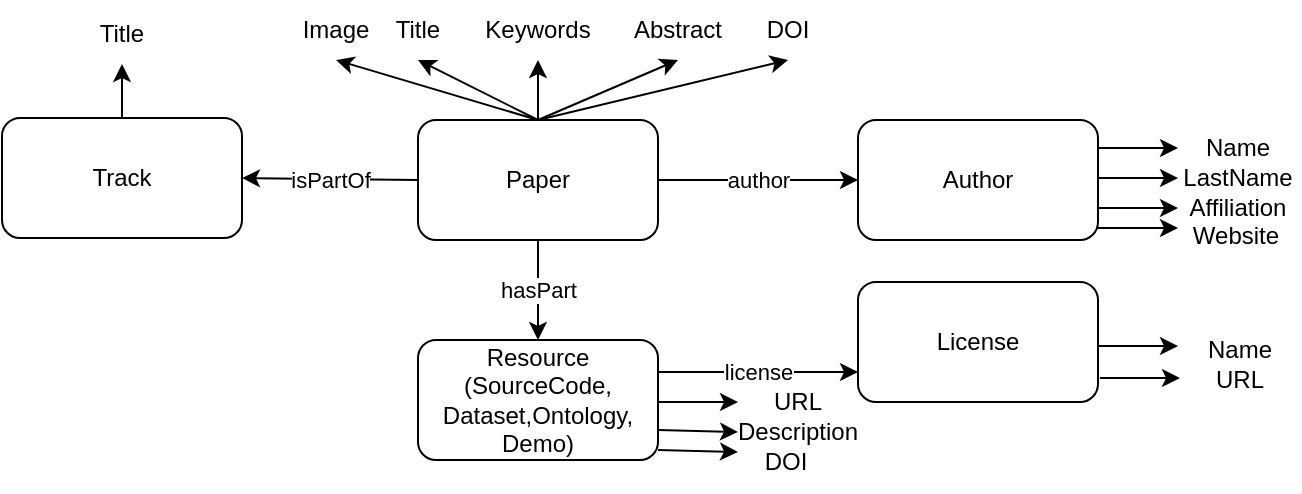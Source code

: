 <mxfile version="21.3.8" type="device">
  <diagram id="4X6Z6C9EcA3U7K7cop2k" name="Page-1">
    <mxGraphModel dx="1900" dy="546" grid="1" gridSize="10" guides="1" tooltips="1" connect="1" arrows="1" fold="1" page="1" pageScale="1" pageWidth="850" pageHeight="1100" math="0" shadow="0">
      <root>
        <mxCell id="0" />
        <mxCell id="1" parent="0" />
        <mxCell id="GzM8Y9FmpLseDTtKSTQq-1" value="Paper" style="rounded=1;whiteSpace=wrap;html=1;" parent="1" vertex="1">
          <mxGeometry x="190" y="160" width="120" height="60" as="geometry" />
        </mxCell>
        <mxCell id="GzM8Y9FmpLseDTtKSTQq-2" value="Author" style="rounded=1;whiteSpace=wrap;html=1;" parent="1" vertex="1">
          <mxGeometry x="410" y="160" width="120" height="60" as="geometry" />
        </mxCell>
        <mxCell id="GzM8Y9FmpLseDTtKSTQq-3" value="Resource &lt;br&gt;(SourceCode, Dataset,Ontology, Demo)" style="rounded=1;whiteSpace=wrap;html=1;" parent="1" vertex="1">
          <mxGeometry x="190" y="270" width="120" height="60" as="geometry" />
        </mxCell>
        <mxCell id="GzM8Y9FmpLseDTtKSTQq-5" value="author" style="endArrow=classic;html=1;rounded=0;exitX=1;exitY=0.5;exitDx=0;exitDy=0;entryX=0;entryY=0.5;entryDx=0;entryDy=0;" parent="1" source="GzM8Y9FmpLseDTtKSTQq-1" target="GzM8Y9FmpLseDTtKSTQq-2" edge="1">
          <mxGeometry width="50" height="50" relative="1" as="geometry">
            <mxPoint x="400" y="310" as="sourcePoint" />
            <mxPoint x="450" y="260" as="targetPoint" />
          </mxGeometry>
        </mxCell>
        <mxCell id="GzM8Y9FmpLseDTtKSTQq-6" value="&lt;div&gt;hasPart&lt;/div&gt;" style="endArrow=classic;html=1;rounded=0;exitX=0.5;exitY=1;exitDx=0;exitDy=0;" parent="1" source="GzM8Y9FmpLseDTtKSTQq-1" target="GzM8Y9FmpLseDTtKSTQq-3" edge="1">
          <mxGeometry width="50" height="50" relative="1" as="geometry">
            <mxPoint x="320" y="200" as="sourcePoint" />
            <mxPoint x="420" y="200" as="targetPoint" />
          </mxGeometry>
        </mxCell>
        <mxCell id="GzM8Y9FmpLseDTtKSTQq-7" value="license" style="endArrow=classic;html=1;rounded=0;exitX=1;exitY=0.5;exitDx=0;exitDy=0;entryX=1;entryY=0;entryDx=0;entryDy=0;" parent="1" edge="1" target="GzM8Y9FmpLseDTtKSTQq-10">
          <mxGeometry width="50" height="50" relative="1" as="geometry">
            <mxPoint x="310" y="286" as="sourcePoint" />
            <mxPoint x="350" y="286" as="targetPoint" />
          </mxGeometry>
        </mxCell>
        <mxCell id="GzM8Y9FmpLseDTtKSTQq-8" value="" style="endArrow=classic;html=1;rounded=0;exitX=1;exitY=0.75;exitDx=0;exitDy=0;" parent="1" edge="1">
          <mxGeometry width="50" height="50" relative="1" as="geometry">
            <mxPoint x="310" y="301" as="sourcePoint" />
            <mxPoint x="350" y="301" as="targetPoint" />
          </mxGeometry>
        </mxCell>
        <mxCell id="GzM8Y9FmpLseDTtKSTQq-10" value="URL" style="text;html=1;strokeColor=none;fillColor=none;align=center;verticalAlign=middle;whiteSpace=wrap;rounded=0;" parent="1" vertex="1">
          <mxGeometry x="350" y="286" width="60" height="30" as="geometry" />
        </mxCell>
        <mxCell id="GzM8Y9FmpLseDTtKSTQq-11" value="" style="endArrow=classic;html=1;rounded=0;exitX=1;exitY=0.75;exitDx=0;exitDy=0;entryX=0;entryY=0.5;entryDx=0;entryDy=0;" parent="1" source="GzM8Y9FmpLseDTtKSTQq-3" target="GzM8Y9FmpLseDTtKSTQq-12" edge="1">
          <mxGeometry width="50" height="50" relative="1" as="geometry">
            <mxPoint x="310" y="310" as="sourcePoint" />
            <mxPoint x="350" y="311" as="targetPoint" />
          </mxGeometry>
        </mxCell>
        <mxCell id="GzM8Y9FmpLseDTtKSTQq-12" value="Description" style="text;html=1;strokeColor=none;fillColor=none;align=center;verticalAlign=middle;whiteSpace=wrap;rounded=0;" parent="1" vertex="1">
          <mxGeometry x="350" y="301" width="60" height="30" as="geometry" />
        </mxCell>
        <mxCell id="GzM8Y9FmpLseDTtKSTQq-14" value="" style="endArrow=classic;html=1;rounded=0;exitX=1;exitY=0.5;exitDx=0;exitDy=0;" parent="1" edge="1">
          <mxGeometry width="50" height="50" relative="1" as="geometry">
            <mxPoint x="530" y="174" as="sourcePoint" />
            <mxPoint x="570" y="174" as="targetPoint" />
          </mxGeometry>
        </mxCell>
        <mxCell id="GzM8Y9FmpLseDTtKSTQq-15" value="" style="endArrow=classic;html=1;rounded=0;exitX=1;exitY=0.75;exitDx=0;exitDy=0;" parent="1" edge="1">
          <mxGeometry width="50" height="50" relative="1" as="geometry">
            <mxPoint x="530" y="189" as="sourcePoint" />
            <mxPoint x="570" y="189" as="targetPoint" />
          </mxGeometry>
        </mxCell>
        <mxCell id="GzM8Y9FmpLseDTtKSTQq-16" value="&lt;div&gt;LastName&lt;/div&gt;" style="text;html=1;strokeColor=none;fillColor=none;align=center;verticalAlign=middle;whiteSpace=wrap;rounded=0;" parent="1" vertex="1">
          <mxGeometry x="570" y="174" width="60" height="30" as="geometry" />
        </mxCell>
        <mxCell id="GzM8Y9FmpLseDTtKSTQq-17" value="" style="endArrow=classic;html=1;rounded=0;entryX=0;entryY=0.5;entryDx=0;entryDy=0;" parent="1" target="GzM8Y9FmpLseDTtKSTQq-18" edge="1">
          <mxGeometry width="50" height="50" relative="1" as="geometry">
            <mxPoint x="530" y="204" as="sourcePoint" />
            <mxPoint x="570" y="199" as="targetPoint" />
          </mxGeometry>
        </mxCell>
        <mxCell id="GzM8Y9FmpLseDTtKSTQq-18" value="Affiliation" style="text;html=1;strokeColor=none;fillColor=none;align=center;verticalAlign=middle;whiteSpace=wrap;rounded=0;" parent="1" vertex="1">
          <mxGeometry x="570" y="189" width="60" height="30" as="geometry" />
        </mxCell>
        <mxCell id="GzM8Y9FmpLseDTtKSTQq-19" value="Name" style="text;html=1;strokeColor=none;fillColor=none;align=center;verticalAlign=middle;whiteSpace=wrap;rounded=0;" parent="1" vertex="1">
          <mxGeometry x="570" y="159" width="60" height="30" as="geometry" />
        </mxCell>
        <mxCell id="GzM8Y9FmpLseDTtKSTQq-21" value="Title" style="text;html=1;strokeColor=none;fillColor=none;align=center;verticalAlign=middle;whiteSpace=wrap;rounded=0;" parent="1" vertex="1">
          <mxGeometry x="160" y="100" width="60" height="30" as="geometry" />
        </mxCell>
        <mxCell id="GzM8Y9FmpLseDTtKSTQq-22" value="Keywords" style="text;html=1;strokeColor=none;fillColor=none;align=center;verticalAlign=middle;whiteSpace=wrap;rounded=0;" parent="1" vertex="1">
          <mxGeometry x="220" y="100" width="60" height="30" as="geometry" />
        </mxCell>
        <mxCell id="GzM8Y9FmpLseDTtKSTQq-23" value="" style="endArrow=classic;html=1;rounded=0;exitX=0.5;exitY=0;exitDx=0;exitDy=0;entryX=0.5;entryY=1;entryDx=0;entryDy=0;" parent="1" source="GzM8Y9FmpLseDTtKSTQq-1" target="GzM8Y9FmpLseDTtKSTQq-21" edge="1">
          <mxGeometry width="50" height="50" relative="1" as="geometry">
            <mxPoint x="320" y="296" as="sourcePoint" />
            <mxPoint x="360" y="296" as="targetPoint" />
          </mxGeometry>
        </mxCell>
        <mxCell id="GzM8Y9FmpLseDTtKSTQq-24" value="" style="endArrow=classic;html=1;rounded=0;entryX=0.5;entryY=1;entryDx=0;entryDy=0;" parent="1" target="GzM8Y9FmpLseDTtKSTQq-22" edge="1">
          <mxGeometry width="50" height="50" relative="1" as="geometry">
            <mxPoint x="250" y="160" as="sourcePoint" />
            <mxPoint x="230" y="140" as="targetPoint" />
          </mxGeometry>
        </mxCell>
        <mxCell id="_n_JFyVsN9eMOPKdwkGj-1" value="Track" style="rounded=1;whiteSpace=wrap;html=1;" vertex="1" parent="1">
          <mxGeometry x="-18" y="159" width="120" height="60" as="geometry" />
        </mxCell>
        <mxCell id="_n_JFyVsN9eMOPKdwkGj-2" value="&lt;div&gt;isPartOf&lt;/div&gt;" style="endArrow=classic;html=1;rounded=0;exitX=0;exitY=0.5;exitDx=0;exitDy=0;entryX=1;entryY=0.5;entryDx=0;entryDy=0;" edge="1" parent="1" source="GzM8Y9FmpLseDTtKSTQq-1" target="_n_JFyVsN9eMOPKdwkGj-1">
          <mxGeometry x="-0.0" width="50" height="50" relative="1" as="geometry">
            <mxPoint x="260" y="230" as="sourcePoint" />
            <mxPoint x="260" y="280" as="targetPoint" />
            <mxPoint as="offset" />
          </mxGeometry>
        </mxCell>
        <mxCell id="_n_JFyVsN9eMOPKdwkGj-3" value="" style="endArrow=classic;html=1;rounded=0;entryX=0.5;entryY=1;entryDx=0;entryDy=0;" edge="1" parent="1" target="_n_JFyVsN9eMOPKdwkGj-4">
          <mxGeometry width="50" height="50" relative="1" as="geometry">
            <mxPoint x="250" y="160" as="sourcePoint" />
            <mxPoint x="340" y="130" as="targetPoint" />
          </mxGeometry>
        </mxCell>
        <mxCell id="_n_JFyVsN9eMOPKdwkGj-4" value="Abstract" style="text;html=1;strokeColor=none;fillColor=none;align=center;verticalAlign=middle;whiteSpace=wrap;rounded=0;" vertex="1" parent="1">
          <mxGeometry x="290" y="100" width="60" height="30" as="geometry" />
        </mxCell>
        <mxCell id="_n_JFyVsN9eMOPKdwkGj-5" value="" style="endArrow=classic;html=1;rounded=0;exitX=1;exitY=0.9;exitDx=0;exitDy=0;exitPerimeter=0;" edge="1" parent="1" source="GzM8Y9FmpLseDTtKSTQq-2">
          <mxGeometry width="50" height="50" relative="1" as="geometry">
            <mxPoint x="540" y="213" as="sourcePoint" />
            <mxPoint x="570" y="214" as="targetPoint" />
          </mxGeometry>
        </mxCell>
        <mxCell id="_n_JFyVsN9eMOPKdwkGj-6" value="Website" style="text;html=1;strokeColor=none;fillColor=none;align=center;verticalAlign=middle;whiteSpace=wrap;rounded=0;" vertex="1" parent="1">
          <mxGeometry x="569" y="203" width="60" height="30" as="geometry" />
        </mxCell>
        <mxCell id="_n_JFyVsN9eMOPKdwkGj-7" value="License" style="rounded=1;whiteSpace=wrap;html=1;" vertex="1" parent="1">
          <mxGeometry x="410" y="241" width="120" height="60" as="geometry" />
        </mxCell>
        <mxCell id="_n_JFyVsN9eMOPKdwkGj-8" value="" style="endArrow=classic;html=1;rounded=0;exitX=1;exitY=1;exitDx=0;exitDy=0;entryX=0;entryY=1;entryDx=0;entryDy=0;" edge="1" parent="1">
          <mxGeometry width="50" height="50" relative="1" as="geometry">
            <mxPoint x="310" y="325" as="sourcePoint" />
            <mxPoint x="350" y="326" as="targetPoint" />
          </mxGeometry>
        </mxCell>
        <mxCell id="_n_JFyVsN9eMOPKdwkGj-9" value="DOI" style="text;html=1;strokeColor=none;fillColor=none;align=center;verticalAlign=middle;whiteSpace=wrap;rounded=0;" vertex="1" parent="1">
          <mxGeometry x="344" y="316" width="60" height="30" as="geometry" />
        </mxCell>
        <mxCell id="_n_JFyVsN9eMOPKdwkGj-10" value="" style="endArrow=classic;html=1;rounded=0;exitX=1;exitY=0.75;exitDx=0;exitDy=0;" edge="1" parent="1">
          <mxGeometry width="50" height="50" relative="1" as="geometry">
            <mxPoint x="530" y="273" as="sourcePoint" />
            <mxPoint x="570" y="273" as="targetPoint" />
          </mxGeometry>
        </mxCell>
        <mxCell id="_n_JFyVsN9eMOPKdwkGj-11" value="Name" style="text;html=1;strokeColor=none;fillColor=none;align=center;verticalAlign=middle;whiteSpace=wrap;rounded=0;" vertex="1" parent="1">
          <mxGeometry x="571" y="260" width="60" height="30" as="geometry" />
        </mxCell>
        <mxCell id="_n_JFyVsN9eMOPKdwkGj-12" value="" style="endArrow=classic;html=1;rounded=0;exitX=1;exitY=0.75;exitDx=0;exitDy=0;" edge="1" parent="1">
          <mxGeometry width="50" height="50" relative="1" as="geometry">
            <mxPoint x="531" y="289" as="sourcePoint" />
            <mxPoint x="571" y="289" as="targetPoint" />
          </mxGeometry>
        </mxCell>
        <mxCell id="_n_JFyVsN9eMOPKdwkGj-13" value="URL" style="text;html=1;strokeColor=none;fillColor=none;align=center;verticalAlign=middle;whiteSpace=wrap;rounded=0;" vertex="1" parent="1">
          <mxGeometry x="571" y="275" width="60" height="30" as="geometry" />
        </mxCell>
        <mxCell id="_n_JFyVsN9eMOPKdwkGj-14" value="Title" style="text;html=1;strokeColor=none;fillColor=none;align=center;verticalAlign=middle;whiteSpace=wrap;rounded=0;" vertex="1" parent="1">
          <mxGeometry x="12" y="102" width="60" height="30" as="geometry" />
        </mxCell>
        <mxCell id="_n_JFyVsN9eMOPKdwkGj-15" value="" style="endArrow=classic;html=1;rounded=0;exitX=0.5;exitY=0;exitDx=0;exitDy=0;entryX=0.5;entryY=1;entryDx=0;entryDy=0;" edge="1" parent="1" target="_n_JFyVsN9eMOPKdwkGj-14" source="_n_JFyVsN9eMOPKdwkGj-1">
          <mxGeometry width="50" height="50" relative="1" as="geometry">
            <mxPoint x="69" y="161" as="sourcePoint" />
            <mxPoint x="179" y="297" as="targetPoint" />
          </mxGeometry>
        </mxCell>
        <mxCell id="_n_JFyVsN9eMOPKdwkGj-18" value="DOI" style="text;html=1;strokeColor=none;fillColor=none;align=center;verticalAlign=middle;whiteSpace=wrap;rounded=0;" vertex="1" parent="1">
          <mxGeometry x="345" y="100" width="60" height="30" as="geometry" />
        </mxCell>
        <mxCell id="_n_JFyVsN9eMOPKdwkGj-19" value="Image" style="text;html=1;strokeColor=none;fillColor=none;align=center;verticalAlign=middle;whiteSpace=wrap;rounded=0;" vertex="1" parent="1">
          <mxGeometry x="119" y="100" width="60" height="30" as="geometry" />
        </mxCell>
        <mxCell id="_n_JFyVsN9eMOPKdwkGj-20" value="" style="endArrow=classic;html=1;rounded=0;entryX=0.5;entryY=1;entryDx=0;entryDy=0;" edge="1" parent="1" target="_n_JFyVsN9eMOPKdwkGj-19">
          <mxGeometry width="50" height="50" relative="1" as="geometry">
            <mxPoint x="250" y="160" as="sourcePoint" />
            <mxPoint x="200" y="140" as="targetPoint" />
          </mxGeometry>
        </mxCell>
        <mxCell id="_n_JFyVsN9eMOPKdwkGj-21" value="" style="endArrow=classic;html=1;rounded=0;entryX=0.5;entryY=1;entryDx=0;entryDy=0;" edge="1" parent="1" target="_n_JFyVsN9eMOPKdwkGj-18">
          <mxGeometry width="50" height="50" relative="1" as="geometry">
            <mxPoint x="250" y="160" as="sourcePoint" />
            <mxPoint x="167" y="140" as="targetPoint" />
          </mxGeometry>
        </mxCell>
      </root>
    </mxGraphModel>
  </diagram>
</mxfile>
